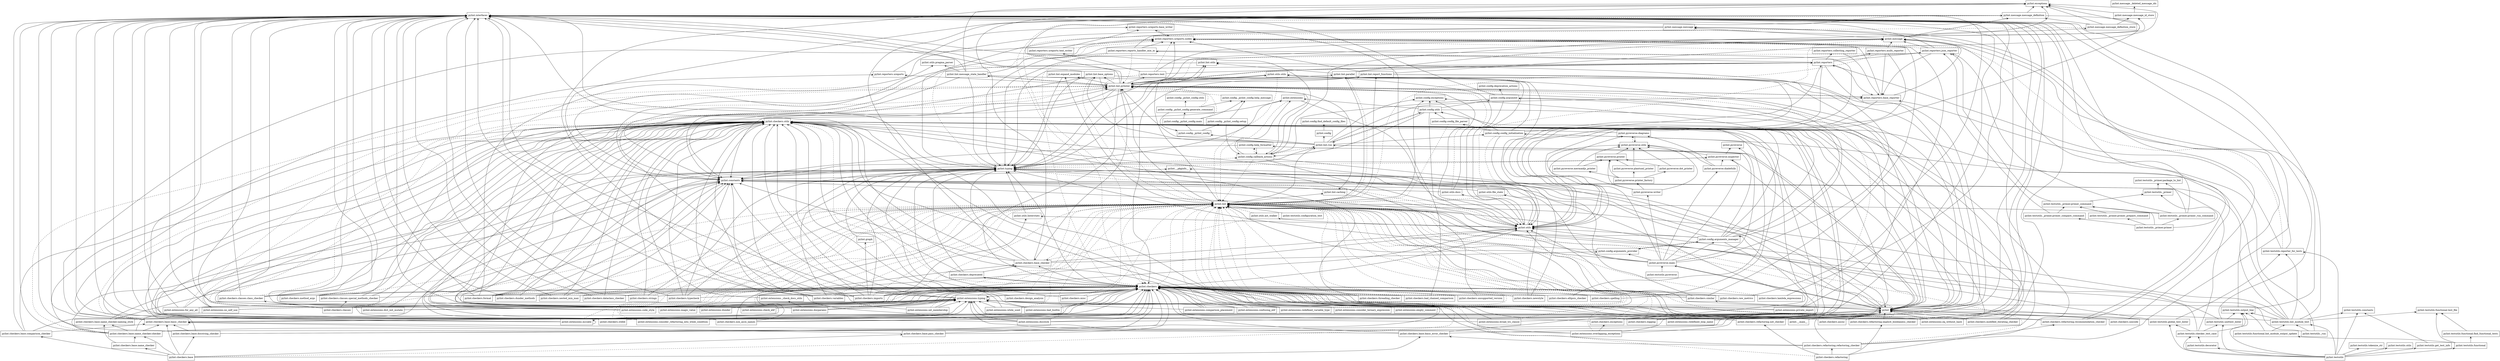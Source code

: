 digraph "packages" {
rankdir=BT
charset="utf-8"
"pylint" [color="black", label=<pylint>, shape="box", style="solid"];
"pylint.__main__" [color="black", label=<pylint.__main__>, shape="box", style="solid"];
"pylint.__pkginfo__" [color="black", label=<pylint.__pkginfo__>, shape="box", style="solid"];
"pylint.checkers" [color="black", label=<pylint.checkers>, shape="box", style="solid"];
"pylint.checkers.async" [color="black", label=<pylint.checkers.async>, shape="box", style="solid"];
"pylint.checkers.bad_chained_comparison" [color="black", label=<pylint.checkers.bad_chained_comparison>, shape="box", style="solid"];
"pylint.checkers.base" [color="black", label=<pylint.checkers.base>, shape="box", style="solid"];
"pylint.checkers.base.basic_checker" [color="black", label=<pylint.checkers.base.basic_checker>, shape="box", style="solid"];
"pylint.checkers.base.basic_error_checker" [color="black", label=<pylint.checkers.base.basic_error_checker>, shape="box", style="solid"];
"pylint.checkers.base.comparison_checker" [color="black", label=<pylint.checkers.base.comparison_checker>, shape="box", style="solid"];
"pylint.checkers.base.docstring_checker" [color="black", label=<pylint.checkers.base.docstring_checker>, shape="box", style="solid"];
"pylint.checkers.base.name_checker" [color="black", label=<pylint.checkers.base.name_checker>, shape="box", style="solid"];
"pylint.checkers.base.name_checker.checker" [color="black", label=<pylint.checkers.base.name_checker.checker>, shape="box", style="solid"];
"pylint.checkers.base.name_checker.naming_style" [color="black", label=<pylint.checkers.base.name_checker.naming_style>, shape="box", style="solid"];
"pylint.checkers.base.pass_checker" [color="black", label=<pylint.checkers.base.pass_checker>, shape="box", style="solid"];
"pylint.checkers.base_checker" [color="black", label=<pylint.checkers.base_checker>, shape="box", style="solid"];
"pylint.checkers.classes" [color="black", label=<pylint.checkers.classes>, shape="box", style="solid"];
"pylint.checkers.classes.class_checker" [color="black", label=<pylint.checkers.classes.class_checker>, shape="box", style="solid"];
"pylint.checkers.classes.special_methods_checker" [color="black", label=<pylint.checkers.classes.special_methods_checker>, shape="box", style="solid"];
"pylint.checkers.dataclass_checker" [color="black", label=<pylint.checkers.dataclass_checker>, shape="box", style="solid"];
"pylint.checkers.deprecated" [color="black", label=<pylint.checkers.deprecated>, shape="box", style="solid"];
"pylint.checkers.design_analysis" [color="black", label=<pylint.checkers.design_analysis>, shape="box", style="solid"];
"pylint.checkers.dunder_methods" [color="black", label=<pylint.checkers.dunder_methods>, shape="box", style="solid"];
"pylint.checkers.ellipsis_checker" [color="black", label=<pylint.checkers.ellipsis_checker>, shape="box", style="solid"];
"pylint.checkers.exceptions" [color="black", label=<pylint.checkers.exceptions>, shape="box", style="solid"];
"pylint.checkers.format" [color="black", label=<pylint.checkers.format>, shape="box", style="solid"];
"pylint.checkers.imports" [color="black", label=<pylint.checkers.imports>, shape="box", style="solid"];
"pylint.checkers.lambda_expressions" [color="black", label=<pylint.checkers.lambda_expressions>, shape="box", style="solid"];
"pylint.checkers.logging" [color="black", label=<pylint.checkers.logging>, shape="box", style="solid"];
"pylint.checkers.method_args" [color="black", label=<pylint.checkers.method_args>, shape="box", style="solid"];
"pylint.checkers.misc" [color="black", label=<pylint.checkers.misc>, shape="box", style="solid"];
"pylint.checkers.modified_iterating_checker" [color="black", label=<pylint.checkers.modified_iterating_checker>, shape="box", style="solid"];
"pylint.checkers.nested_min_max" [color="black", label=<pylint.checkers.nested_min_max>, shape="box", style="solid"];
"pylint.checkers.newstyle" [color="black", label=<pylint.checkers.newstyle>, shape="box", style="solid"];
"pylint.checkers.non_ascii_names" [color="black", label=<pylint.checkers.non_ascii_names>, shape="box", style="solid"];
"pylint.checkers.raw_metrics" [color="black", label=<pylint.checkers.raw_metrics>, shape="box", style="solid"];
"pylint.checkers.refactoring" [color="black", label=<pylint.checkers.refactoring>, shape="box", style="solid"];
"pylint.checkers.refactoring.implicit_booleaness_checker" [color="black", label=<pylint.checkers.refactoring.implicit_booleaness_checker>, shape="box", style="solid"];
"pylint.checkers.refactoring.not_checker" [color="black", label=<pylint.checkers.refactoring.not_checker>, shape="box", style="solid"];
"pylint.checkers.refactoring.recommendation_checker" [color="black", label=<pylint.checkers.refactoring.recommendation_checker>, shape="box", style="solid"];
"pylint.checkers.refactoring.refactoring_checker" [color="black", label=<pylint.checkers.refactoring.refactoring_checker>, shape="box", style="solid"];
"pylint.checkers.similar" [color="black", label=<pylint.checkers.similar>, shape="box", style="solid"];
"pylint.checkers.spelling" [color="black", label=<pylint.checkers.spelling>, shape="box", style="solid"];
"pylint.checkers.stdlib" [color="black", label=<pylint.checkers.stdlib>, shape="box", style="solid"];
"pylint.checkers.strings" [color="black", label=<pylint.checkers.strings>, shape="box", style="solid"];
"pylint.checkers.threading_checker" [color="black", label=<pylint.checkers.threading_checker>, shape="box", style="solid"];
"pylint.checkers.typecheck" [color="black", label=<pylint.checkers.typecheck>, shape="box", style="solid"];
"pylint.checkers.unicode" [color="black", label=<pylint.checkers.unicode>, shape="box", style="solid"];
"pylint.checkers.unsupported_version" [color="black", label=<pylint.checkers.unsupported_version>, shape="box", style="solid"];
"pylint.checkers.utils" [color="black", label=<pylint.checkers.utils>, shape="box", style="solid"];
"pylint.checkers.variables" [color="black", label=<pylint.checkers.variables>, shape="box", style="solid"];
"pylint.config" [color="black", label=<pylint.config>, shape="box", style="solid"];
"pylint.config._pylint_config" [color="black", label=<pylint.config._pylint_config>, shape="box", style="solid"];
"pylint.config._pylint_config.generate_command" [color="black", label=<pylint.config._pylint_config.generate_command>, shape="box", style="solid"];
"pylint.config._pylint_config.help_message" [color="black", label=<pylint.config._pylint_config.help_message>, shape="box", style="solid"];
"pylint.config._pylint_config.main" [color="black", label=<pylint.config._pylint_config.main>, shape="box", style="solid"];
"pylint.config._pylint_config.setup" [color="black", label=<pylint.config._pylint_config.setup>, shape="box", style="solid"];
"pylint.config._pylint_config.utils" [color="black", label=<pylint.config._pylint_config.utils>, shape="box", style="solid"];
"pylint.config.argument" [color="black", label=<pylint.config.argument>, shape="box", style="solid"];
"pylint.config.arguments_manager" [color="black", label=<pylint.config.arguments_manager>, shape="box", style="solid"];
"pylint.config.arguments_provider" [color="black", label=<pylint.config.arguments_provider>, shape="box", style="solid"];
"pylint.config.callback_actions" [color="black", label=<pylint.config.callback_actions>, shape="box", style="solid"];
"pylint.config.config_file_parser" [color="black", label=<pylint.config.config_file_parser>, shape="box", style="solid"];
"pylint.config.config_initialization" [color="black", label=<pylint.config.config_initialization>, shape="box", style="solid"];
"pylint.config.deprecation_actions" [color="black", label=<pylint.config.deprecation_actions>, shape="box", style="solid"];
"pylint.config.exceptions" [color="black", label=<pylint.config.exceptions>, shape="box", style="solid"];
"pylint.config.find_default_config_files" [color="black", label=<pylint.config.find_default_config_files>, shape="box", style="solid"];
"pylint.config.help_formatter" [color="black", label=<pylint.config.help_formatter>, shape="box", style="solid"];
"pylint.config.utils" [color="black", label=<pylint.config.utils>, shape="box", style="solid"];
"pylint.constants" [color="black", label=<pylint.constants>, shape="box", style="solid"];
"pylint.exceptions" [color="black", label=<pylint.exceptions>, shape="box", style="solid"];
"pylint.extensions" [color="black", label=<pylint.extensions>, shape="box", style="solid"];
"pylint.extensions._check_docs_utils" [color="black", label=<pylint.extensions._check_docs_utils>, shape="box", style="solid"];
"pylint.extensions.bad_builtin" [color="black", label=<pylint.extensions.bad_builtin>, shape="box", style="solid"];
"pylint.extensions.broad_try_clause" [color="black", label=<pylint.extensions.broad_try_clause>, shape="box", style="solid"];
"pylint.extensions.check_elif" [color="black", label=<pylint.extensions.check_elif>, shape="box", style="solid"];
"pylint.extensions.code_style" [color="black", label=<pylint.extensions.code_style>, shape="box", style="solid"];
"pylint.extensions.comparison_placement" [color="black", label=<pylint.extensions.comparison_placement>, shape="box", style="solid"];
"pylint.extensions.confusing_elif" [color="black", label=<pylint.extensions.confusing_elif>, shape="box", style="solid"];
"pylint.extensions.consider_refactoring_into_while_condition" [color="black", label=<pylint.extensions.consider_refactoring_into_while_condition>, shape="box", style="solid"];
"pylint.extensions.consider_ternary_expression" [color="black", label=<pylint.extensions.consider_ternary_expression>, shape="box", style="solid"];
"pylint.extensions.dict_init_mutate" [color="black", label=<pylint.extensions.dict_init_mutate>, shape="box", style="solid"];
"pylint.extensions.docparams" [color="black", label=<pylint.extensions.docparams>, shape="box", style="solid"];
"pylint.extensions.docstyle" [color="black", label=<pylint.extensions.docstyle>, shape="box", style="solid"];
"pylint.extensions.dunder" [color="black", label=<pylint.extensions.dunder>, shape="box", style="solid"];
"pylint.extensions.empty_comment" [color="black", label=<pylint.extensions.empty_comment>, shape="box", style="solid"];
"pylint.extensions.eq_without_hash" [color="black", label=<pylint.extensions.eq_without_hash>, shape="box", style="solid"];
"pylint.extensions.for_any_all" [color="black", label=<pylint.extensions.for_any_all>, shape="box", style="solid"];
"pylint.extensions.magic_value" [color="black", label=<pylint.extensions.magic_value>, shape="box", style="solid"];
"pylint.extensions.mccabe" [color="black", label=<pylint.extensions.mccabe>, shape="box", style="solid"];
"pylint.extensions.no_self_use" [color="black", label=<pylint.extensions.no_self_use>, shape="box", style="solid"];
"pylint.extensions.overlapping_exceptions" [color="black", label=<pylint.extensions.overlapping_exceptions>, shape="box", style="solid"];
"pylint.extensions.private_import" [color="black", label=<pylint.extensions.private_import>, shape="box", style="solid"];
"pylint.extensions.redefined_loop_name" [color="black", label=<pylint.extensions.redefined_loop_name>, shape="box", style="solid"];
"pylint.extensions.redefined_variable_type" [color="black", label=<pylint.extensions.redefined_variable_type>, shape="box", style="solid"];
"pylint.extensions.set_membership" [color="black", label=<pylint.extensions.set_membership>, shape="box", style="solid"];
"pylint.extensions.typing" [color="black", label=<pylint.extensions.typing>, shape="box", style="solid"];
"pylint.extensions.while_used" [color="black", label=<pylint.extensions.while_used>, shape="box", style="solid"];
"pylint.graph" [color="black", label=<pylint.graph>, shape="box", style="solid"];
"pylint.interfaces" [color="black", label=<pylint.interfaces>, shape="box", style="solid"];
"pylint.lint" [color="black", label=<pylint.lint>, shape="box", style="solid"];
"pylint.lint.base_options" [color="black", label=<pylint.lint.base_options>, shape="box", style="solid"];
"pylint.lint.caching" [color="black", label=<pylint.lint.caching>, shape="box", style="solid"];
"pylint.lint.expand_modules" [color="black", label=<pylint.lint.expand_modules>, shape="box", style="solid"];
"pylint.lint.message_state_handler" [color="black", label=<pylint.lint.message_state_handler>, shape="box", style="solid"];
"pylint.lint.parallel" [color="black", label=<pylint.lint.parallel>, shape="box", style="solid"];
"pylint.lint.pylinter" [color="black", label=<pylint.lint.pylinter>, shape="box", style="solid"];
"pylint.lint.report_functions" [color="black", label=<pylint.lint.report_functions>, shape="box", style="solid"];
"pylint.lint.run" [color="black", label=<pylint.lint.run>, shape="box", style="solid"];
"pylint.lint.utils" [color="black", label=<pylint.lint.utils>, shape="box", style="solid"];
"pylint.message" [color="black", label=<pylint.message>, shape="box", style="solid"];
"pylint.message._deleted_message_ids" [color="black", label=<pylint.message._deleted_message_ids>, shape="box", style="solid"];
"pylint.message.message" [color="black", label=<pylint.message.message>, shape="box", style="solid"];
"pylint.message.message_definition" [color="black", label=<pylint.message.message_definition>, shape="box", style="solid"];
"pylint.message.message_definition_store" [color="black", label=<pylint.message.message_definition_store>, shape="box", style="solid"];
"pylint.message.message_id_store" [color="black", label=<pylint.message.message_id_store>, shape="box", style="solid"];
"pylint.pyreverse" [color="black", label=<pylint.pyreverse>, shape="box", style="solid"];
"pylint.pyreverse.diadefslib" [color="black", label=<pylint.pyreverse.diadefslib>, shape="box", style="solid"];
"pylint.pyreverse.diagrams" [color="black", label=<pylint.pyreverse.diagrams>, shape="box", style="solid"];
"pylint.pyreverse.dot_printer" [color="black", label=<pylint.pyreverse.dot_printer>, shape="box", style="solid"];
"pylint.pyreverse.inspector" [color="black", label=<pylint.pyreverse.inspector>, shape="box", style="solid"];
"pylint.pyreverse.main" [color="black", label=<pylint.pyreverse.main>, shape="box", style="solid"];
"pylint.pyreverse.mermaidjs_printer" [color="black", label=<pylint.pyreverse.mermaidjs_printer>, shape="box", style="solid"];
"pylint.pyreverse.plantuml_printer" [color="black", label=<pylint.pyreverse.plantuml_printer>, shape="box", style="solid"];
"pylint.pyreverse.printer" [color="black", label=<pylint.pyreverse.printer>, shape="box", style="solid"];
"pylint.pyreverse.printer_factory" [color="black", label=<pylint.pyreverse.printer_factory>, shape="box", style="solid"];
"pylint.pyreverse.utils" [color="black", label=<pylint.pyreverse.utils>, shape="box", style="solid"];
"pylint.pyreverse.writer" [color="black", label=<pylint.pyreverse.writer>, shape="box", style="solid"];
"pylint.reporters" [color="black", label=<pylint.reporters>, shape="box", style="solid"];
"pylint.reporters.base_reporter" [color="black", label=<pylint.reporters.base_reporter>, shape="box", style="solid"];
"pylint.reporters.collecting_reporter" [color="black", label=<pylint.reporters.collecting_reporter>, shape="box", style="solid"];
"pylint.reporters.json_reporter" [color="black", label=<pylint.reporters.json_reporter>, shape="box", style="solid"];
"pylint.reporters.multi_reporter" [color="black", label=<pylint.reporters.multi_reporter>, shape="box", style="solid"];
"pylint.reporters.reports_handler_mix_in" [color="black", label=<pylint.reporters.reports_handler_mix_in>, shape="box", style="solid"];
"pylint.reporters.text" [color="black", label=<pylint.reporters.text>, shape="box", style="solid"];
"pylint.reporters.ureports" [color="black", label=<pylint.reporters.ureports>, shape="box", style="solid"];
"pylint.reporters.ureports.base_writer" [color="black", label=<pylint.reporters.ureports.base_writer>, shape="box", style="solid"];
"pylint.reporters.ureports.nodes" [color="black", label=<pylint.reporters.ureports.nodes>, shape="box", style="solid"];
"pylint.reporters.ureports.text_writer" [color="black", label=<pylint.reporters.ureports.text_writer>, shape="box", style="solid"];
"pylint.testutils" [color="black", label=<pylint.testutils>, shape="box", style="solid"];
"pylint.testutils._primer" [color="black", label=<pylint.testutils._primer>, shape="box", style="solid"];
"pylint.testutils._primer.package_to_lint" [color="black", label=<pylint.testutils._primer.package_to_lint>, shape="box", style="solid"];
"pylint.testutils._primer.primer" [color="black", label=<pylint.testutils._primer.primer>, shape="box", style="solid"];
"pylint.testutils._primer.primer_command" [color="black", label=<pylint.testutils._primer.primer_command>, shape="box", style="solid"];
"pylint.testutils._primer.primer_compare_command" [color="black", label=<pylint.testutils._primer.primer_compare_command>, shape="box", style="solid"];
"pylint.testutils._primer.primer_prepare_command" [color="black", label=<pylint.testutils._primer.primer_prepare_command>, shape="box", style="solid"];
"pylint.testutils._primer.primer_run_command" [color="black", label=<pylint.testutils._primer.primer_run_command>, shape="box", style="solid"];
"pylint.testutils._run" [color="black", label=<pylint.testutils._run>, shape="box", style="solid"];
"pylint.testutils.checker_test_case" [color="black", label=<pylint.testutils.checker_test_case>, shape="box", style="solid"];
"pylint.testutils.configuration_test" [color="black", label=<pylint.testutils.configuration_test>, shape="box", style="solid"];
"pylint.testutils.constants" [color="black", label=<pylint.testutils.constants>, shape="box", style="solid"];
"pylint.testutils.decorator" [color="black", label=<pylint.testutils.decorator>, shape="box", style="solid"];
"pylint.testutils.functional" [color="black", label=<pylint.testutils.functional>, shape="box", style="solid"];
"pylint.testutils.functional.find_functional_tests" [color="black", label=<pylint.testutils.functional.find_functional_tests>, shape="box", style="solid"];
"pylint.testutils.functional.lint_module_output_update" [color="black", label=<pylint.testutils.functional.lint_module_output_update>, shape="box", style="solid"];
"pylint.testutils.functional.test_file" [color="black", label=<pylint.testutils.functional.test_file>, shape="box", style="solid"];
"pylint.testutils.get_test_info" [color="black", label=<pylint.testutils.get_test_info>, shape="box", style="solid"];
"pylint.testutils.global_test_linter" [color="black", label=<pylint.testutils.global_test_linter>, shape="box", style="solid"];
"pylint.testutils.lint_module_test" [color="black", label=<pylint.testutils.lint_module_test>, shape="box", style="solid"];
"pylint.testutils.output_line" [color="black", label=<pylint.testutils.output_line>, shape="box", style="solid"];
"pylint.testutils.pyreverse" [color="black", label=<pylint.testutils.pyreverse>, shape="box", style="solid"];
"pylint.testutils.reporter_for_tests" [color="black", label=<pylint.testutils.reporter_for_tests>, shape="box", style="solid"];
"pylint.testutils.tokenize_str" [color="black", label=<pylint.testutils.tokenize_str>, shape="box", style="solid"];
"pylint.testutils.unittest_linter" [color="black", label=<pylint.testutils.unittest_linter>, shape="box", style="solid"];
"pylint.testutils.utils" [color="black", label=<pylint.testutils.utils>, shape="box", style="solid"];
"pylint.typing" [color="black", label=<pylint.typing>, shape="box", style="solid"];
"pylint.utils" [color="black", label=<pylint.utils>, shape="box", style="solid"];
"pylint.utils.ast_walker" [color="black", label=<pylint.utils.ast_walker>, shape="box", style="solid"];
"pylint.utils.docs" [color="black", label=<pylint.utils.docs>, shape="box", style="solid"];
"pylint.utils.file_state" [color="black", label=<pylint.utils.file_state>, shape="box", style="solid"];
"pylint.utils.linterstats" [color="black", label=<pylint.utils.linterstats>, shape="box", style="solid"];
"pylint.utils.pragma_parser" [color="black", label=<pylint.utils.pragma_parser>, shape="box", style="solid"];
"pylint.utils.utils" [color="black", label=<pylint.utils.utils>, shape="box", style="solid"];
"pylint" -> "pylint.__pkginfo__" [arrowhead="open", arrowtail="none"];
"pylint" -> "pylint.checkers.similar" [arrowhead="open", arrowtail="none"];
"pylint" -> "pylint.lint" [arrowhead="open", arrowtail="none"];
"pylint" -> "pylint.lint.run" [arrowhead="open", arrowtail="none"];
"pylint" -> "pylint.pyreverse.main" [arrowhead="open", arrowtail="none"];
"pylint" -> "pylint.typing" [arrowhead="open", arrowtail="none"];
"pylint.__main__" -> "pylint" [arrowhead="open", arrowtail="none"];
"pylint.checkers" -> "pylint.checkers.base_checker" [arrowhead="open", arrowtail="none"];
"pylint.checkers" -> "pylint.checkers.deprecated" [arrowhead="open", arrowtail="none"];
"pylint.checkers" -> "pylint.typing" [arrowhead="open", arrowtail="none"];
"pylint.checkers" -> "pylint.utils" [arrowhead="open", arrowtail="none"];
"pylint.checkers.async" -> "pylint" [arrowhead="open", arrowtail="none"];
"pylint.checkers.async" -> "pylint.checkers" [arrowhead="open", arrowtail="none"];
"pylint.checkers.async" -> "pylint.checkers.utils" [arrowhead="open", arrowtail="none"];
"pylint.checkers.bad_chained_comparison" -> "pylint.checkers" [arrowhead="open", arrowtail="none"];
"pylint.checkers.bad_chained_comparison" -> "pylint.interfaces" [arrowhead="open", arrowtail="none"];
"pylint.checkers.base" -> "pylint.checkers.base.basic_checker" [arrowhead="open", arrowtail="none"];
"pylint.checkers.base" -> "pylint.checkers.base.basic_error_checker" [arrowhead="open", arrowtail="none"];
"pylint.checkers.base" -> "pylint.checkers.base.comparison_checker" [arrowhead="open", arrowtail="none"];
"pylint.checkers.base" -> "pylint.checkers.base.docstring_checker" [arrowhead="open", arrowtail="none"];
"pylint.checkers.base" -> "pylint.checkers.base.name_checker" [arrowhead="open", arrowtail="none"];
"pylint.checkers.base" -> "pylint.checkers.base.name_checker.checker" [arrowhead="open", arrowtail="none"];
"pylint.checkers.base" -> "pylint.checkers.base.pass_checker" [arrowhead="open", arrowtail="none"];
"pylint.checkers.base.basic_checker" -> "pylint" [arrowhead="open", arrowtail="none"];
"pylint.checkers.base.basic_checker" -> "pylint.checkers" [arrowhead="open", arrowtail="none"];
"pylint.checkers.base.basic_checker" -> "pylint.checkers.utils" [arrowhead="open", arrowtail="none"];
"pylint.checkers.base.basic_checker" -> "pylint.interfaces" [arrowhead="open", arrowtail="none"];
"pylint.checkers.base.basic_checker" -> "pylint.reporters.ureports" [arrowhead="open", arrowtail="none"];
"pylint.checkers.base.basic_checker" -> "pylint.reporters.ureports.nodes" [arrowhead="open", arrowtail="none"];
"pylint.checkers.base.basic_checker" -> "pylint.utils" [arrowhead="open", arrowtail="none"];
"pylint.checkers.base.basic_error_checker" -> "pylint.checkers" [arrowhead="open", arrowtail="none"];
"pylint.checkers.base.basic_error_checker" -> "pylint.checkers.base.basic_checker" [arrowhead="open", arrowtail="none"];
"pylint.checkers.base.basic_error_checker" -> "pylint.checkers.utils" [arrowhead="open", arrowtail="none"];
"pylint.checkers.base.basic_error_checker" -> "pylint.interfaces" [arrowhead="open", arrowtail="none"];
"pylint.checkers.base.comparison_checker" -> "pylint.checkers" [arrowhead="open", arrowtail="none"];
"pylint.checkers.base.comparison_checker" -> "pylint.checkers.base.basic_checker" [arrowhead="open", arrowtail="none"];
"pylint.checkers.base.comparison_checker" -> "pylint.checkers.utils" [arrowhead="open", arrowtail="none"];
"pylint.checkers.base.comparison_checker" -> "pylint.interfaces" [arrowhead="open", arrowtail="none"];
"pylint.checkers.base.docstring_checker" -> "pylint" [arrowhead="open", arrowtail="none"];
"pylint.checkers.base.docstring_checker" -> "pylint.checkers" [arrowhead="open", arrowtail="none"];
"pylint.checkers.base.docstring_checker" -> "pylint.checkers.base.basic_checker" [arrowhead="open", arrowtail="none"];
"pylint.checkers.base.docstring_checker" -> "pylint.checkers.utils" [arrowhead="open", arrowtail="none"];
"pylint.checkers.base.docstring_checker" -> "pylint.interfaces" [arrowhead="open", arrowtail="none"];
"pylint.checkers.base.name_checker" -> "pylint.checkers.base.name_checker.checker" [arrowhead="open", arrowtail="none"];
"pylint.checkers.base.name_checker" -> "pylint.checkers.base.name_checker.naming_style" [arrowhead="open", arrowtail="none"];
"pylint.checkers.base.name_checker.checker" -> "pylint" [arrowhead="open", arrowtail="none"];
"pylint.checkers.base.name_checker.checker" -> "pylint.checkers" [arrowhead="open", arrowtail="none"];
"pylint.checkers.base.name_checker.checker" -> "pylint.checkers.base.basic_checker" [arrowhead="open", arrowtail="none"];
"pylint.checkers.base.name_checker.checker" -> "pylint.checkers.base.name_checker.naming_style" [arrowhead="open", arrowtail="none"];
"pylint.checkers.base.name_checker.checker" -> "pylint.checkers.utils" [arrowhead="open", arrowtail="none"];
"pylint.checkers.base.name_checker.checker" -> "pylint.constants" [arrowhead="open", arrowtail="none"];
"pylint.checkers.base.name_checker.checker" -> "pylint.interfaces" [arrowhead="open", arrowtail="none"];
"pylint.checkers.base.name_checker.checker" -> "pylint.typing" [arrowhead="open", arrowtail="none"];
"pylint.checkers.base.name_checker.naming_style" -> "pylint" [arrowhead="open", arrowtail="none"];
"pylint.checkers.base.name_checker.naming_style" -> "pylint.constants" [arrowhead="open", arrowtail="none"];
"pylint.checkers.base.name_checker.naming_style" -> "pylint.typing" [arrowhead="open", arrowtail="none"];
"pylint.checkers.base.pass_checker" -> "pylint.checkers" [arrowhead="open", arrowtail="none"];
"pylint.checkers.base.pass_checker" -> "pylint.checkers.base.basic_checker" [arrowhead="open", arrowtail="none"];
"pylint.checkers.base.pass_checker" -> "pylint.checkers.utils" [arrowhead="open", arrowtail="none"];
"pylint.checkers.base_checker" -> "pylint.config.arguments_provider" [arrowhead="open", arrowtail="none"];
"pylint.checkers.base_checker" -> "pylint.constants" [arrowhead="open", arrowtail="none"];
"pylint.checkers.base_checker" -> "pylint.exceptions" [arrowhead="open", arrowtail="none"];
"pylint.checkers.base_checker" -> "pylint.interfaces" [arrowhead="open", arrowtail="none"];
"pylint.checkers.base_checker" -> "pylint.message.message_definition" [arrowhead="open", arrowtail="none"];
"pylint.checkers.base_checker" -> "pylint.typing" [arrowhead="open", arrowtail="none"];
"pylint.checkers.base_checker" -> "pylint.utils" [arrowhead="open", arrowtail="none"];
"pylint.checkers.classes" -> "pylint.checkers.classes.class_checker" [arrowhead="open", arrowtail="none"];
"pylint.checkers.classes" -> "pylint.checkers.classes.special_methods_checker" [arrowhead="open", arrowtail="none"];
"pylint.checkers.classes.class_checker" -> "pylint.checkers" [arrowhead="open", arrowtail="none"];
"pylint.checkers.classes.class_checker" -> "pylint.checkers.utils" [arrowhead="open", arrowtail="none"];
"pylint.checkers.classes.class_checker" -> "pylint.interfaces" [arrowhead="open", arrowtail="none"];
"pylint.checkers.classes.class_checker" -> "pylint.typing" [arrowhead="open", arrowtail="none"];
"pylint.checkers.classes.special_methods_checker" -> "pylint.checkers" [arrowhead="open", arrowtail="none"];
"pylint.checkers.classes.special_methods_checker" -> "pylint.checkers.utils" [arrowhead="open", arrowtail="none"];
"pylint.checkers.classes.special_methods_checker" -> "pylint.lint.pylinter" [arrowhead="open", arrowtail="none"];
"pylint.checkers.dataclass_checker" -> "pylint.checkers" [arrowhead="open", arrowtail="none"];
"pylint.checkers.dataclass_checker" -> "pylint.checkers.utils" [arrowhead="open", arrowtail="none"];
"pylint.checkers.dataclass_checker" -> "pylint.interfaces" [arrowhead="open", arrowtail="none"];
"pylint.checkers.deprecated" -> "pylint.checkers" [arrowhead="open", arrowtail="none"];
"pylint.checkers.deprecated" -> "pylint.checkers.base_checker" [arrowhead="open", arrowtail="none"];
"pylint.checkers.deprecated" -> "pylint.checkers.utils" [arrowhead="open", arrowtail="none"];
"pylint.checkers.deprecated" -> "pylint.typing" [arrowhead="open", arrowtail="none"];
"pylint.checkers.design_analysis" -> "pylint.checkers" [arrowhead="open", arrowtail="none"];
"pylint.checkers.design_analysis" -> "pylint.checkers.utils" [arrowhead="open", arrowtail="none"];
"pylint.checkers.design_analysis" -> "pylint.typing" [arrowhead="open", arrowtail="none"];
"pylint.checkers.dunder_methods" -> "pylint.checkers" [arrowhead="open", arrowtail="none"];
"pylint.checkers.dunder_methods" -> "pylint.checkers.utils" [arrowhead="open", arrowtail="none"];
"pylint.checkers.dunder_methods" -> "pylint.constants" [arrowhead="open", arrowtail="none"];
"pylint.checkers.dunder_methods" -> "pylint.interfaces" [arrowhead="open", arrowtail="none"];
"pylint.checkers.ellipsis_checker" -> "pylint.checkers" [arrowhead="open", arrowtail="none"];
"pylint.checkers.ellipsis_checker" -> "pylint.checkers.utils" [arrowhead="open", arrowtail="none"];
"pylint.checkers.exceptions" -> "pylint" [arrowhead="open", arrowtail="none"];
"pylint.checkers.exceptions" -> "pylint.checkers" [arrowhead="open", arrowtail="none"];
"pylint.checkers.exceptions" -> "pylint.checkers.utils" [arrowhead="open", arrowtail="none"];
"pylint.checkers.exceptions" -> "pylint.interfaces" [arrowhead="open", arrowtail="none"];
"pylint.checkers.exceptions" -> "pylint.typing" [arrowhead="open", arrowtail="none"];
"pylint.checkers.format" -> "pylint.checkers" [arrowhead="open", arrowtail="none"];
"pylint.checkers.format" -> "pylint.checkers.utils" [arrowhead="open", arrowtail="none"];
"pylint.checkers.format" -> "pylint.constants" [arrowhead="open", arrowtail="none"];
"pylint.checkers.format" -> "pylint.interfaces" [arrowhead="open", arrowtail="none"];
"pylint.checkers.format" -> "pylint.typing" [arrowhead="open", arrowtail="none"];
"pylint.checkers.format" -> "pylint.utils.pragma_parser" [arrowhead="open", arrowtail="none"];
"pylint.checkers.imports" -> "pylint.checkers" [arrowhead="open", arrowtail="none"];
"pylint.checkers.imports" -> "pylint.checkers.utils" [arrowhead="open", arrowtail="none"];
"pylint.checkers.imports" -> "pylint.exceptions" [arrowhead="open", arrowtail="none"];
"pylint.checkers.imports" -> "pylint.graph" [arrowhead="open", arrowtail="none"];
"pylint.checkers.imports" -> "pylint.interfaces" [arrowhead="open", arrowtail="none"];
"pylint.checkers.imports" -> "pylint.reporters.ureports.nodes" [arrowhead="open", arrowtail="none"];
"pylint.checkers.imports" -> "pylint.typing" [arrowhead="open", arrowtail="none"];
"pylint.checkers.imports" -> "pylint.utils" [arrowhead="open", arrowtail="none"];
"pylint.checkers.imports" -> "pylint.utils.linterstats" [arrowhead="open", arrowtail="none"];
"pylint.checkers.lambda_expressions" -> "pylint.checkers" [arrowhead="open", arrowtail="none"];
"pylint.checkers.lambda_expressions" -> "pylint.interfaces" [arrowhead="open", arrowtail="none"];
"pylint.checkers.logging" -> "pylint" [arrowhead="open", arrowtail="none"];
"pylint.checkers.logging" -> "pylint.checkers" [arrowhead="open", arrowtail="none"];
"pylint.checkers.logging" -> "pylint.checkers.utils" [arrowhead="open", arrowtail="none"];
"pylint.checkers.logging" -> "pylint.typing" [arrowhead="open", arrowtail="none"];
"pylint.checkers.method_args" -> "pylint.checkers" [arrowhead="open", arrowtail="none"];
"pylint.checkers.method_args" -> "pylint.checkers.utils" [arrowhead="open", arrowtail="none"];
"pylint.checkers.method_args" -> "pylint.interfaces" [arrowhead="open", arrowtail="none"];
"pylint.checkers.misc" -> "pylint.checkers" [arrowhead="open", arrowtail="none"];
"pylint.checkers.misc" -> "pylint.typing" [arrowhead="open", arrowtail="none"];
"pylint.checkers.modified_iterating_checker" -> "pylint" [arrowhead="open", arrowtail="none"];
"pylint.checkers.modified_iterating_checker" -> "pylint.checkers" [arrowhead="open", arrowtail="none"];
"pylint.checkers.modified_iterating_checker" -> "pylint.checkers.utils" [arrowhead="open", arrowtail="none"];
"pylint.checkers.modified_iterating_checker" -> "pylint.interfaces" [arrowhead="open", arrowtail="none"];
"pylint.checkers.nested_min_max" -> "pylint.checkers" [arrowhead="open", arrowtail="none"];
"pylint.checkers.nested_min_max" -> "pylint.checkers.utils" [arrowhead="open", arrowtail="none"];
"pylint.checkers.nested_min_max" -> "pylint.constants" [arrowhead="open", arrowtail="none"];
"pylint.checkers.nested_min_max" -> "pylint.interfaces" [arrowhead="open", arrowtail="none"];
"pylint.checkers.newstyle" -> "pylint.checkers" [arrowhead="open", arrowtail="none"];
"pylint.checkers.newstyle" -> "pylint.checkers.utils" [arrowhead="open", arrowtail="none"];
"pylint.checkers.newstyle" -> "pylint.typing" [arrowhead="open", arrowtail="none"];
"pylint.checkers.non_ascii_names" -> "pylint" [arrowhead="open", arrowtail="none"];
"pylint.checkers.non_ascii_names" -> "pylint.checkers" [arrowhead="open", arrowtail="none"];
"pylint.checkers.non_ascii_names" -> "pylint.checkers.base_checker" [arrowhead="open", arrowtail="none"];
"pylint.checkers.non_ascii_names" -> "pylint.checkers.utils" [arrowhead="open", arrowtail="none"];
"pylint.checkers.non_ascii_names" -> "pylint.constants" [arrowhead="open", arrowtail="none"];
"pylint.checkers.non_ascii_names" -> "pylint.interfaces" [arrowhead="open", arrowtail="none"];
"pylint.checkers.non_ascii_names" -> "pylint.lint" [arrowhead="open", arrowtail="none"];
"pylint.checkers.raw_metrics" -> "pylint.checkers" [arrowhead="open", arrowtail="none"];
"pylint.checkers.raw_metrics" -> "pylint.reporters.ureports.nodes" [arrowhead="open", arrowtail="none"];
"pylint.checkers.raw_metrics" -> "pylint.utils" [arrowhead="open", arrowtail="none"];
"pylint.checkers.refactoring" -> "pylint.checkers.refactoring.implicit_booleaness_checker" [arrowhead="open", arrowtail="none"];
"pylint.checkers.refactoring" -> "pylint.checkers.refactoring.not_checker" [arrowhead="open", arrowtail="none"];
"pylint.checkers.refactoring" -> "pylint.checkers.refactoring.recommendation_checker" [arrowhead="open", arrowtail="none"];
"pylint.checkers.refactoring" -> "pylint.checkers.refactoring.refactoring_checker" [arrowhead="open", arrowtail="none"];
"pylint.checkers.refactoring.implicit_booleaness_checker" -> "pylint" [arrowhead="open", arrowtail="none"];
"pylint.checkers.refactoring.implicit_booleaness_checker" -> "pylint.checkers" [arrowhead="open", arrowtail="none"];
"pylint.checkers.refactoring.implicit_booleaness_checker" -> "pylint.checkers.utils" [arrowhead="open", arrowtail="none"];
"pylint.checkers.refactoring.implicit_booleaness_checker" -> "pylint.interfaces" [arrowhead="open", arrowtail="none"];
"pylint.checkers.refactoring.not_checker" -> "pylint" [arrowhead="open", arrowtail="none"];
"pylint.checkers.refactoring.not_checker" -> "pylint.checkers" [arrowhead="open", arrowtail="none"];
"pylint.checkers.refactoring.not_checker" -> "pylint.checkers.utils" [arrowhead="open", arrowtail="none"];
"pylint.checkers.refactoring.recommendation_checker" -> "pylint" [arrowhead="open", arrowtail="none"];
"pylint.checkers.refactoring.recommendation_checker" -> "pylint.checkers" [arrowhead="open", arrowtail="none"];
"pylint.checkers.refactoring.recommendation_checker" -> "pylint.checkers.utils" [arrowhead="open", arrowtail="none"];
"pylint.checkers.refactoring.recommendation_checker" -> "pylint.interfaces" [arrowhead="open", arrowtail="none"];
"pylint.checkers.refactoring.refactoring_checker" -> "pylint" [arrowhead="open", arrowtail="none"];
"pylint.checkers.refactoring.refactoring_checker" -> "pylint.checkers" [arrowhead="open", arrowtail="none"];
"pylint.checkers.refactoring.refactoring_checker" -> "pylint.checkers.base.basic_error_checker" [arrowhead="open", arrowtail="none"];
"pylint.checkers.refactoring.refactoring_checker" -> "pylint.checkers.utils" [arrowhead="open", arrowtail="none"];
"pylint.checkers.refactoring.refactoring_checker" -> "pylint.interfaces" [arrowhead="open", arrowtail="none"];
"pylint.checkers.similar" -> "pylint.checkers" [arrowhead="open", arrowtail="none"];
"pylint.checkers.similar" -> "pylint.reporters.ureports.nodes" [arrowhead="open", arrowtail="none"];
"pylint.checkers.similar" -> "pylint.typing" [arrowhead="open", arrowtail="none"];
"pylint.checkers.similar" -> "pylint.utils" [arrowhead="open", arrowtail="none"];
"pylint.checkers.spelling" -> "pylint.checkers" [arrowhead="open", arrowtail="none"];
"pylint.checkers.spelling" -> "pylint.checkers.utils" [arrowhead="open", arrowtail="none"];
"pylint.checkers.stdlib" -> "pylint" [arrowhead="open", arrowtail="none"];
"pylint.checkers.stdlib" -> "pylint.checkers" [arrowhead="open", arrowtail="none"];
"pylint.checkers.stdlib" -> "pylint.checkers.utils" [arrowhead="open", arrowtail="none"];
"pylint.checkers.stdlib" -> "pylint.interfaces" [arrowhead="open", arrowtail="none"];
"pylint.checkers.stdlib" -> "pylint.typing" [arrowhead="open", arrowtail="none"];
"pylint.checkers.strings" -> "pylint.checkers" [arrowhead="open", arrowtail="none"];
"pylint.checkers.strings" -> "pylint.checkers.utils" [arrowhead="open", arrowtail="none"];
"pylint.checkers.strings" -> "pylint.interfaces" [arrowhead="open", arrowtail="none"];
"pylint.checkers.strings" -> "pylint.typing" [arrowhead="open", arrowtail="none"];
"pylint.checkers.threading_checker" -> "pylint.checkers" [arrowhead="open", arrowtail="none"];
"pylint.checkers.threading_checker" -> "pylint.checkers.utils" [arrowhead="open", arrowtail="none"];
"pylint.checkers.typecheck" -> "pylint.checkers" [arrowhead="open", arrowtail="none"];
"pylint.checkers.typecheck" -> "pylint.checkers.utils" [arrowhead="open", arrowtail="none"];
"pylint.checkers.typecheck" -> "pylint.constants" [arrowhead="open", arrowtail="none"];
"pylint.checkers.typecheck" -> "pylint.interfaces" [arrowhead="open", arrowtail="none"];
"pylint.checkers.typecheck" -> "pylint.typing" [arrowhead="open", arrowtail="none"];
"pylint.checkers.unicode" -> "pylint" [arrowhead="open", arrowtail="none"];
"pylint.checkers.unicode" -> "pylint.checkers" [arrowhead="open", arrowtail="none"];
"pylint.checkers.unicode" -> "pylint.interfaces" [arrowhead="open", arrowtail="none"];
"pylint.checkers.unsupported_version" -> "pylint.checkers" [arrowhead="open", arrowtail="none"];
"pylint.checkers.unsupported_version" -> "pylint.checkers.utils" [arrowhead="open", arrowtail="none"];
"pylint.checkers.variables" -> "pylint.checkers" [arrowhead="open", arrowtail="none"];
"pylint.checkers.variables" -> "pylint.checkers.utils" [arrowhead="open", arrowtail="none"];
"pylint.checkers.variables" -> "pylint.constants" [arrowhead="open", arrowtail="none"];
"pylint.checkers.variables" -> "pylint.interfaces" [arrowhead="open", arrowtail="none"];
"pylint.checkers.variables" -> "pylint.typing" [arrowhead="open", arrowtail="none"];
"pylint.config" -> "pylint.config.find_default_config_files" [arrowhead="open", arrowtail="none"];
"pylint.config._pylint_config" -> "pylint.config._pylint_config.main" [arrowhead="open", arrowtail="none"];
"pylint.config._pylint_config" -> "pylint.config._pylint_config.setup" [arrowhead="open", arrowtail="none"];
"pylint.config._pylint_config.generate_command" -> "pylint.config._pylint_config" [arrowhead="open", arrowtail="none"];
"pylint.config._pylint_config.generate_command" -> "pylint.config._pylint_config.help_message" [arrowhead="open", arrowtail="none"];
"pylint.config._pylint_config.generate_command" -> "pylint.config._pylint_config.utils" [arrowhead="open", arrowtail="none"];
"pylint.config._pylint_config.main" -> "pylint.config._pylint_config.generate_command" [arrowhead="open", arrowtail="none"];
"pylint.config._pylint_config.main" -> "pylint.config._pylint_config.help_message" [arrowhead="open", arrowtail="none"];
"pylint.config._pylint_config.setup" -> "pylint.config._pylint_config.help_message" [arrowhead="open", arrowtail="none"];
"pylint.config._pylint_config.setup" -> "pylint.config.callback_actions" [arrowhead="open", arrowtail="none"];
"pylint.config.argument" -> "pylint" [arrowhead="open", arrowtail="none"];
"pylint.config.argument" -> "pylint.config.callback_actions" [arrowhead="open", arrowtail="none"];
"pylint.config.argument" -> "pylint.config.deprecation_actions" [arrowhead="open", arrowtail="none"];
"pylint.config.argument" -> "pylint.interfaces" [arrowhead="open", arrowtail="none"];
"pylint.config.argument" -> "pylint.utils" [arrowhead="open", arrowtail="none"];
"pylint.config.arguments_manager" -> "pylint" [arrowhead="open", arrowtail="none"];
"pylint.config.arguments_manager" -> "pylint.config.argument" [arrowhead="open", arrowtail="none"];
"pylint.config.arguments_manager" -> "pylint.config.exceptions" [arrowhead="open", arrowtail="none"];
"pylint.config.arguments_manager" -> "pylint.config.help_formatter" [arrowhead="open", arrowtail="none"];
"pylint.config.arguments_manager" -> "pylint.config.utils" [arrowhead="open", arrowtail="none"];
"pylint.config.arguments_manager" -> "pylint.constants" [arrowhead="open", arrowtail="none"];
"pylint.config.arguments_manager" -> "pylint.typing" [arrowhead="open", arrowtail="none"];
"pylint.config.arguments_manager" -> "pylint.utils" [arrowhead="open", arrowtail="none"];
"pylint.config.arguments_provider" -> "pylint.config.arguments_manager" [arrowhead="open", arrowtail="none"];
"pylint.config.arguments_provider" -> "pylint.typing" [arrowhead="open", arrowtail="none"];
"pylint.config.callback_actions" -> "pylint" [arrowhead="open", arrowtail="none"];
"pylint.config.callback_actions" -> "pylint.exceptions" [arrowhead="open", arrowtail="none"];
"pylint.config.callback_actions" -> "pylint.extensions" [arrowhead="open", arrowtail="none"];
"pylint.config.callback_actions" -> "pylint.interfaces" [arrowhead="open", arrowtail="none"];
"pylint.config.callback_actions" -> "pylint.utils" [arrowhead="open", arrowtail="none"];
"pylint.config.config_file_parser" -> "pylint.config.utils" [arrowhead="open", arrowtail="none"];
"pylint.config.config_initialization" -> "pylint" [arrowhead="open", arrowtail="none"];
"pylint.config.config_initialization" -> "pylint.config.config_file_parser" [arrowhead="open", arrowtail="none"];
"pylint.config.config_initialization" -> "pylint.config.exceptions" [arrowhead="open", arrowtail="none"];
"pylint.config.config_initialization" -> "pylint.reporters" [arrowhead="open", arrowtail="none"];
"pylint.config.config_initialization" -> "pylint.utils" [arrowhead="open", arrowtail="none"];
"pylint.config.config_initialization" -> "pylint.utils.utils" [arrowhead="open", arrowtail="none"];
"pylint.config.help_formatter" -> "pylint.config.callback_actions" [arrowhead="open", arrowtail="none"];
"pylint.config.help_formatter" -> "pylint.constants" [arrowhead="open", arrowtail="none"];
"pylint.config.utils" -> "pylint" [arrowhead="open", arrowtail="none"];
"pylint.config.utils" -> "pylint.config.argument" [arrowhead="open", arrowtail="none"];
"pylint.config.utils" -> "pylint.config.callback_actions" [arrowhead="open", arrowtail="none"];
"pylint.config.utils" -> "pylint.config.exceptions" [arrowhead="open", arrowtail="none"];
"pylint.config.utils" -> "pylint.extensions" [arrowhead="open", arrowtail="none"];
"pylint.config.utils" -> "pylint.utils" [arrowhead="open", arrowtail="none"];
"pylint.constants" -> "pylint.__pkginfo__" [arrowhead="open", arrowtail="none"];
"pylint.constants" -> "pylint.typing" [arrowhead="open", arrowtail="none"];
"pylint.extensions" -> "pylint.typing" [arrowhead="open", arrowtail="none"];
"pylint.extensions" -> "pylint.utils" [arrowhead="open", arrowtail="none"];
"pylint.extensions._check_docs_utils" -> "pylint.checkers" [arrowhead="open", arrowtail="none"];
"pylint.extensions._check_docs_utils" -> "pylint.checkers.utils" [arrowhead="open", arrowtail="none"];
"pylint.extensions.bad_builtin" -> "pylint.checkers" [arrowhead="open", arrowtail="none"];
"pylint.extensions.bad_builtin" -> "pylint.checkers.utils" [arrowhead="open", arrowtail="none"];
"pylint.extensions.bad_builtin" -> "pylint.extensions.typing" [arrowhead="open", arrowtail="none"];
"pylint.extensions.broad_try_clause" -> "pylint" [arrowhead="open", arrowtail="none"];
"pylint.extensions.broad_try_clause" -> "pylint.checkers" [arrowhead="open", arrowtail="none"];
"pylint.extensions.broad_try_clause" -> "pylint.extensions.typing" [arrowhead="open", arrowtail="none"];
"pylint.extensions.check_elif" -> "pylint.checkers" [arrowhead="open", arrowtail="none"];
"pylint.extensions.check_elif" -> "pylint.checkers.utils" [arrowhead="open", arrowtail="none"];
"pylint.extensions.check_elif" -> "pylint.extensions.typing" [arrowhead="open", arrowtail="none"];
"pylint.extensions.check_elif" -> "pylint.interfaces" [arrowhead="open", arrowtail="none"];
"pylint.extensions.code_style" -> "pylint.checkers" [arrowhead="open", arrowtail="none"];
"pylint.extensions.code_style" -> "pylint.checkers.utils" [arrowhead="open", arrowtail="none"];
"pylint.extensions.code_style" -> "pylint.extensions.typing" [arrowhead="open", arrowtail="none"];
"pylint.extensions.code_style" -> "pylint.interfaces" [arrowhead="open", arrowtail="none"];
"pylint.extensions.comparison_placement" -> "pylint.checkers" [arrowhead="open", arrowtail="none"];
"pylint.extensions.comparison_placement" -> "pylint.checkers.utils" [arrowhead="open", arrowtail="none"];
"pylint.extensions.comparison_placement" -> "pylint.extensions.typing" [arrowhead="open", arrowtail="none"];
"pylint.extensions.confusing_elif" -> "pylint.checkers" [arrowhead="open", arrowtail="none"];
"pylint.extensions.confusing_elif" -> "pylint.checkers.utils" [arrowhead="open", arrowtail="none"];
"pylint.extensions.confusing_elif" -> "pylint.extensions.typing" [arrowhead="open", arrowtail="none"];
"pylint.extensions.consider_refactoring_into_while_condition" -> "pylint" [arrowhead="open", arrowtail="none"];
"pylint.extensions.consider_refactoring_into_while_condition" -> "pylint.checkers" [arrowhead="open", arrowtail="none"];
"pylint.extensions.consider_refactoring_into_while_condition" -> "pylint.checkers.utils" [arrowhead="open", arrowtail="none"];
"pylint.extensions.consider_refactoring_into_while_condition" -> "pylint.extensions.typing" [arrowhead="open", arrowtail="none"];
"pylint.extensions.consider_refactoring_into_while_condition" -> "pylint.interfaces" [arrowhead="open", arrowtail="none"];
"pylint.extensions.consider_ternary_expression" -> "pylint.checkers" [arrowhead="open", arrowtail="none"];
"pylint.extensions.consider_ternary_expression" -> "pylint.extensions.typing" [arrowhead="open", arrowtail="none"];
"pylint.extensions.dict_init_mutate" -> "pylint.checkers" [arrowhead="open", arrowtail="none"];
"pylint.extensions.dict_init_mutate" -> "pylint.checkers.utils" [arrowhead="open", arrowtail="none"];
"pylint.extensions.dict_init_mutate" -> "pylint.extensions.typing" [arrowhead="open", arrowtail="none"];
"pylint.extensions.dict_init_mutate" -> "pylint.interfaces" [arrowhead="open", arrowtail="none"];
"pylint.extensions.docparams" -> "pylint.checkers" [arrowhead="open", arrowtail="none"];
"pylint.extensions.docparams" -> "pylint.checkers.utils" [arrowhead="open", arrowtail="none"];
"pylint.extensions.docparams" -> "pylint.extensions" [arrowhead="open", arrowtail="none"];
"pylint.extensions.docparams" -> "pylint.extensions._check_docs_utils" [arrowhead="open", arrowtail="none"];
"pylint.extensions.docparams" -> "pylint.extensions.typing" [arrowhead="open", arrowtail="none"];
"pylint.extensions.docparams" -> "pylint.interfaces" [arrowhead="open", arrowtail="none"];
"pylint.extensions.docstyle" -> "pylint" [arrowhead="open", arrowtail="none"];
"pylint.extensions.docstyle" -> "pylint.checkers" [arrowhead="open", arrowtail="none"];
"pylint.extensions.docstyle" -> "pylint.checkers.utils" [arrowhead="open", arrowtail="none"];
"pylint.extensions.docstyle" -> "pylint.extensions.typing" [arrowhead="open", arrowtail="none"];
"pylint.extensions.docstyle" -> "pylint.interfaces" [arrowhead="open", arrowtail="none"];
"pylint.extensions.dunder" -> "pylint.checkers" [arrowhead="open", arrowtail="none"];
"pylint.extensions.dunder" -> "pylint.constants" [arrowhead="open", arrowtail="none"];
"pylint.extensions.dunder" -> "pylint.extensions.typing" [arrowhead="open", arrowtail="none"];
"pylint.extensions.dunder" -> "pylint.interfaces" [arrowhead="open", arrowtail="none"];
"pylint.extensions.empty_comment" -> "pylint.checkers" [arrowhead="open", arrowtail="none"];
"pylint.extensions.empty_comment" -> "pylint.extensions.typing" [arrowhead="open", arrowtail="none"];
"pylint.extensions.eq_without_hash" -> "pylint" [arrowhead="open", arrowtail="none"];
"pylint.extensions.eq_without_hash" -> "pylint.checkers" [arrowhead="open", arrowtail="none"];
"pylint.extensions.eq_without_hash" -> "pylint.checkers.utils" [arrowhead="open", arrowtail="none"];
"pylint.extensions.eq_without_hash" -> "pylint.interfaces" [arrowhead="open", arrowtail="none"];
"pylint.extensions.eq_without_hash" -> "pylint.lint" [arrowhead="open", arrowtail="none"];
"pylint.extensions.for_any_all" -> "pylint.checkers" [arrowhead="open", arrowtail="none"];
"pylint.extensions.for_any_all" -> "pylint.checkers.utils" [arrowhead="open", arrowtail="none"];
"pylint.extensions.for_any_all" -> "pylint.extensions.typing" [arrowhead="open", arrowtail="none"];
"pylint.extensions.for_any_all" -> "pylint.interfaces" [arrowhead="open", arrowtail="none"];
"pylint.extensions.magic_value" -> "pylint.checkers" [arrowhead="open", arrowtail="none"];
"pylint.extensions.magic_value" -> "pylint.checkers.utils" [arrowhead="open", arrowtail="none"];
"pylint.extensions.magic_value" -> "pylint.extensions.typing" [arrowhead="open", arrowtail="none"];
"pylint.extensions.magic_value" -> "pylint.interfaces" [arrowhead="open", arrowtail="none"];
"pylint.extensions.mccabe" -> "pylint" [arrowhead="open", arrowtail="none"];
"pylint.extensions.mccabe" -> "pylint.checkers" [arrowhead="open", arrowtail="none"];
"pylint.extensions.mccabe" -> "pylint.checkers.utils" [arrowhead="open", arrowtail="none"];
"pylint.extensions.mccabe" -> "pylint.extensions.mccabe" [arrowhead="open", arrowtail="none"];
"pylint.extensions.mccabe" -> "pylint.extensions.typing" [arrowhead="open", arrowtail="none"];
"pylint.extensions.mccabe" -> "pylint.interfaces" [arrowhead="open", arrowtail="none"];
"pylint.extensions.no_self_use" -> "pylint.checkers" [arrowhead="open", arrowtail="none"];
"pylint.extensions.no_self_use" -> "pylint.checkers.utils" [arrowhead="open", arrowtail="none"];
"pylint.extensions.no_self_use" -> "pylint.extensions.typing" [arrowhead="open", arrowtail="none"];
"pylint.extensions.no_self_use" -> "pylint.interfaces" [arrowhead="open", arrowtail="none"];
"pylint.extensions.overlapping_exceptions" -> "pylint" [arrowhead="open", arrowtail="none"];
"pylint.extensions.overlapping_exceptions" -> "pylint.checkers" [arrowhead="open", arrowtail="none"];
"pylint.extensions.overlapping_exceptions" -> "pylint.checkers.exceptions" [arrowhead="open", arrowtail="none"];
"pylint.extensions.overlapping_exceptions" -> "pylint.checkers.utils" [arrowhead="open", arrowtail="none"];
"pylint.extensions.overlapping_exceptions" -> "pylint.extensions.typing" [arrowhead="open", arrowtail="none"];
"pylint.extensions.private_import" -> "pylint.checkers" [arrowhead="open", arrowtail="none"];
"pylint.extensions.private_import" -> "pylint.checkers.utils" [arrowhead="open", arrowtail="none"];
"pylint.extensions.private_import" -> "pylint.extensions.typing" [arrowhead="open", arrowtail="none"];
"pylint.extensions.private_import" -> "pylint.interfaces" [arrowhead="open", arrowtail="none"];
"pylint.extensions.redefined_loop_name" -> "pylint" [arrowhead="open", arrowtail="none"];
"pylint.extensions.redefined_loop_name" -> "pylint.checkers" [arrowhead="open", arrowtail="none"];
"pylint.extensions.redefined_loop_name" -> "pylint.checkers.utils" [arrowhead="open", arrowtail="none"];
"pylint.extensions.redefined_loop_name" -> "pylint.interfaces" [arrowhead="open", arrowtail="none"];
"pylint.extensions.redefined_loop_name" -> "pylint.lint" [arrowhead="open", arrowtail="none"];
"pylint.extensions.redefined_variable_type" -> "pylint.checkers" [arrowhead="open", arrowtail="none"];
"pylint.extensions.redefined_variable_type" -> "pylint.checkers.utils" [arrowhead="open", arrowtail="none"];
"pylint.extensions.redefined_variable_type" -> "pylint.extensions.typing" [arrowhead="open", arrowtail="none"];
"pylint.extensions.set_membership" -> "pylint.checkers" [arrowhead="open", arrowtail="none"];
"pylint.extensions.set_membership" -> "pylint.checkers.utils" [arrowhead="open", arrowtail="none"];
"pylint.extensions.set_membership" -> "pylint.extensions.typing" [arrowhead="open", arrowtail="none"];
"pylint.extensions.typing" -> "pylint.checkers" [arrowhead="open", arrowtail="none"];
"pylint.extensions.typing" -> "pylint.checkers.utils" [arrowhead="open", arrowtail="none"];
"pylint.extensions.typing" -> "pylint.constants" [arrowhead="open", arrowtail="none"];
"pylint.extensions.typing" -> "pylint.extensions.typing" [arrowhead="open", arrowtail="none"];
"pylint.extensions.typing" -> "pylint.interfaces" [arrowhead="open", arrowtail="none"];
"pylint.extensions.while_used" -> "pylint.checkers" [arrowhead="open", arrowtail="none"];
"pylint.extensions.while_used" -> "pylint.checkers.utils" [arrowhead="open", arrowtail="none"];
"pylint.extensions.while_used" -> "pylint.extensions.typing" [arrowhead="open", arrowtail="none"];
"pylint.graph" -> "pylint.typing" [arrowhead="open", arrowtail="none"];
"pylint.interfaces" -> "pylint.typing" [arrowhead="open", arrowtail="none"];
"pylint.lint" -> "pylint.config.exceptions" [arrowhead="open", arrowtail="none"];
"pylint.lint" -> "pylint.lint.caching" [arrowhead="open", arrowtail="none"];
"pylint.lint" -> "pylint.lint.expand_modules" [arrowhead="open", arrowtail="none"];
"pylint.lint" -> "pylint.lint.parallel" [arrowhead="open", arrowtail="none"];
"pylint.lint" -> "pylint.lint.pylinter" [arrowhead="open", arrowtail="none"];
"pylint.lint" -> "pylint.lint.report_functions" [arrowhead="open", arrowtail="none"];
"pylint.lint" -> "pylint.lint.run" [arrowhead="open", arrowtail="none"];
"pylint.lint" -> "pylint.lint.utils" [arrowhead="open", arrowtail="none"];
"pylint.lint.base_options" -> "pylint" [arrowhead="open", arrowtail="none"];
"pylint.lint.base_options" -> "pylint.config.callback_actions" [arrowhead="open", arrowtail="none"];
"pylint.lint.base_options" -> "pylint.constants" [arrowhead="open", arrowtail="none"];
"pylint.lint.base_options" -> "pylint.interfaces" [arrowhead="open", arrowtail="none"];
"pylint.lint.base_options" -> "pylint.typing" [arrowhead="open", arrowtail="none"];
"pylint.lint.caching" -> "pylint.constants" [arrowhead="open", arrowtail="none"];
"pylint.lint.caching" -> "pylint.utils" [arrowhead="open", arrowtail="none"];
"pylint.lint.expand_modules" -> "pylint.typing" [arrowhead="open", arrowtail="none"];
"pylint.lint.message_state_handler" -> "pylint" [arrowhead="open", arrowtail="none"];
"pylint.lint.message_state_handler" -> "pylint.constants" [arrowhead="open", arrowtail="none"];
"pylint.lint.message_state_handler" -> "pylint.exceptions" [arrowhead="open", arrowtail="none"];
"pylint.lint.message_state_handler" -> "pylint.interfaces" [arrowhead="open", arrowtail="none"];
"pylint.lint.message_state_handler" -> "pylint.message" [arrowhead="open", arrowtail="none"];
"pylint.lint.message_state_handler" -> "pylint.typing" [arrowhead="open", arrowtail="none"];
"pylint.lint.message_state_handler" -> "pylint.utils.pragma_parser" [arrowhead="open", arrowtail="none"];
"pylint.lint.parallel" -> "pylint" [arrowhead="open", arrowtail="none"];
"pylint.lint.parallel" -> "pylint.lint.utils" [arrowhead="open", arrowtail="none"];
"pylint.lint.parallel" -> "pylint.message" [arrowhead="open", arrowtail="none"];
"pylint.lint.parallel" -> "pylint.reporters" [arrowhead="open", arrowtail="none"];
"pylint.lint.parallel" -> "pylint.typing" [arrowhead="open", arrowtail="none"];
"pylint.lint.parallel" -> "pylint.utils" [arrowhead="open", arrowtail="none"];
"pylint.lint.pylinter" -> "pylint" [arrowhead="open", arrowtail="none"];
"pylint.lint.pylinter" -> "pylint.checkers" [arrowhead="open", arrowtail="none"];
"pylint.lint.pylinter" -> "pylint.checkers.base_checker" [arrowhead="open", arrowtail="none"];
"pylint.lint.pylinter" -> "pylint.config.arguments_manager" [arrowhead="open", arrowtail="none"];
"pylint.lint.pylinter" -> "pylint.constants" [arrowhead="open", arrowtail="none"];
"pylint.lint.pylinter" -> "pylint.exceptions" [arrowhead="open", arrowtail="none"];
"pylint.lint.pylinter" -> "pylint.interfaces" [arrowhead="open", arrowtail="none"];
"pylint.lint.pylinter" -> "pylint.lint.base_options" [arrowhead="open", arrowtail="none"];
"pylint.lint.pylinter" -> "pylint.lint.caching" [arrowhead="open", arrowtail="none"];
"pylint.lint.pylinter" -> "pylint.lint.expand_modules" [arrowhead="open", arrowtail="none"];
"pylint.lint.pylinter" -> "pylint.lint.message_state_handler" [arrowhead="open", arrowtail="none"];
"pylint.lint.pylinter" -> "pylint.lint.parallel" [arrowhead="open", arrowtail="none"];
"pylint.lint.pylinter" -> "pylint.lint.report_functions" [arrowhead="open", arrowtail="none"];
"pylint.lint.pylinter" -> "pylint.lint.utils" [arrowhead="open", arrowtail="none"];
"pylint.lint.pylinter" -> "pylint.message" [arrowhead="open", arrowtail="none"];
"pylint.lint.pylinter" -> "pylint.reporters" [arrowhead="open", arrowtail="none"];
"pylint.lint.pylinter" -> "pylint.reporters.base_reporter" [arrowhead="open", arrowtail="none"];
"pylint.lint.pylinter" -> "pylint.reporters.text" [arrowhead="open", arrowtail="none"];
"pylint.lint.pylinter" -> "pylint.reporters.ureports" [arrowhead="open", arrowtail="none"];
"pylint.lint.pylinter" -> "pylint.reporters.ureports.nodes" [arrowhead="open", arrowtail="none"];
"pylint.lint.pylinter" -> "pylint.typing" [arrowhead="open", arrowtail="none"];
"pylint.lint.pylinter" -> "pylint.utils" [arrowhead="open", arrowtail="none"];
"pylint.lint.pylinter" -> "pylint.utils.utils" [arrowhead="open", arrowtail="none"];
"pylint.lint.report_functions" -> "pylint" [arrowhead="open", arrowtail="none"];
"pylint.lint.report_functions" -> "pylint.checkers" [arrowhead="open", arrowtail="none"];
"pylint.lint.report_functions" -> "pylint.exceptions" [arrowhead="open", arrowtail="none"];
"pylint.lint.report_functions" -> "pylint.reporters.ureports.nodes" [arrowhead="open", arrowtail="none"];
"pylint.lint.report_functions" -> "pylint.utils" [arrowhead="open", arrowtail="none"];
"pylint.lint.run" -> "pylint" [arrowhead="open", arrowtail="none"];
"pylint.lint.run" -> "pylint.checkers.utils" [arrowhead="open", arrowtail="none"];
"pylint.lint.run" -> "pylint.config" [arrowhead="open", arrowtail="none"];
"pylint.lint.run" -> "pylint.config._pylint_config" [arrowhead="open", arrowtail="none"];
"pylint.lint.run" -> "pylint.config.config_initialization" [arrowhead="open", arrowtail="none"];
"pylint.lint.run" -> "pylint.config.exceptions" [arrowhead="open", arrowtail="none"];
"pylint.lint.run" -> "pylint.config.utils" [arrowhead="open", arrowtail="none"];
"pylint.lint.run" -> "pylint.constants" [arrowhead="open", arrowtail="none"];
"pylint.lint.run" -> "pylint.lint.base_options" [arrowhead="open", arrowtail="none"];
"pylint.lint.run" -> "pylint.lint.pylinter" [arrowhead="open", arrowtail="none"];
"pylint.lint.run" -> "pylint.reporters.base_reporter" [arrowhead="open", arrowtail="none"];
"pylint.lint.utils" -> "pylint.constants" [arrowhead="open", arrowtail="none"];
"pylint.message" -> "pylint.message.message" [arrowhead="open", arrowtail="none"];
"pylint.message" -> "pylint.message.message_definition" [arrowhead="open", arrowtail="none"];
"pylint.message" -> "pylint.message.message_definition_store" [arrowhead="open", arrowtail="none"];
"pylint.message" -> "pylint.message.message_id_store" [arrowhead="open", arrowtail="none"];
"pylint.message.message" -> "pylint.constants" [arrowhead="open", arrowtail="none"];
"pylint.message.message" -> "pylint.interfaces" [arrowhead="open", arrowtail="none"];
"pylint.message.message" -> "pylint.typing" [arrowhead="open", arrowtail="none"];
"pylint.message.message_definition" -> "pylint.constants" [arrowhead="open", arrowtail="none"];
"pylint.message.message_definition" -> "pylint.exceptions" [arrowhead="open", arrowtail="none"];
"pylint.message.message_definition" -> "pylint.utils" [arrowhead="open", arrowtail="none"];
"pylint.message.message_definition_store" -> "pylint.exceptions" [arrowhead="open", arrowtail="none"];
"pylint.message.message_definition_store" -> "pylint.message.message_definition" [arrowhead="open", arrowtail="none"];
"pylint.message.message_definition_store" -> "pylint.message.message_id_store" [arrowhead="open", arrowtail="none"];
"pylint.message.message_id_store" -> "pylint.exceptions" [arrowhead="open", arrowtail="none"];
"pylint.message.message_id_store" -> "pylint.message._deleted_message_ids" [arrowhead="open", arrowtail="none"];
"pylint.pyreverse.diadefslib" -> "pylint.pyreverse.diagrams" [arrowhead="open", arrowtail="none"];
"pylint.pyreverse.diadefslib" -> "pylint.pyreverse.inspector" [arrowhead="open", arrowtail="none"];
"pylint.pyreverse.diadefslib" -> "pylint.pyreverse.utils" [arrowhead="open", arrowtail="none"];
"pylint.pyreverse.diagrams" -> "pylint.checkers.utils" [arrowhead="open", arrowtail="none"];
"pylint.pyreverse.diagrams" -> "pylint.pyreverse.utils" [arrowhead="open", arrowtail="none"];
"pylint.pyreverse.dot_printer" -> "pylint.pyreverse.printer" [arrowhead="open", arrowtail="none"];
"pylint.pyreverse.dot_printer" -> "pylint.pyreverse.utils" [arrowhead="open", arrowtail="none"];
"pylint.pyreverse.inspector" -> "pylint" [arrowhead="open", arrowtail="none"];
"pylint.pyreverse.inspector" -> "pylint.constants" [arrowhead="open", arrowtail="none"];
"pylint.pyreverse.inspector" -> "pylint.pyreverse" [arrowhead="open", arrowtail="none"];
"pylint.pyreverse.inspector" -> "pylint.pyreverse.utils" [arrowhead="open", arrowtail="none"];
"pylint.pyreverse.main" -> "pylint" [arrowhead="open", arrowtail="none"];
"pylint.pyreverse.main" -> "pylint.config.arguments_manager" [arrowhead="open", arrowtail="none"];
"pylint.pyreverse.main" -> "pylint.config.arguments_provider" [arrowhead="open", arrowtail="none"];
"pylint.pyreverse.main" -> "pylint.constants" [arrowhead="open", arrowtail="none"];
"pylint.pyreverse.main" -> "pylint.lint" [arrowhead="open", arrowtail="none"];
"pylint.pyreverse.main" -> "pylint.lint.utils" [arrowhead="open", arrowtail="none"];
"pylint.pyreverse.main" -> "pylint.pyreverse" [arrowhead="open", arrowtail="none"];
"pylint.pyreverse.main" -> "pylint.pyreverse.diadefslib" [arrowhead="open", arrowtail="none"];
"pylint.pyreverse.main" -> "pylint.pyreverse.inspector" [arrowhead="open", arrowtail="none"];
"pylint.pyreverse.main" -> "pylint.pyreverse.utils" [arrowhead="open", arrowtail="none"];
"pylint.pyreverse.main" -> "pylint.pyreverse.writer" [arrowhead="open", arrowtail="none"];
"pylint.pyreverse.main" -> "pylint.typing" [arrowhead="open", arrowtail="none"];
"pylint.pyreverse.mermaidjs_printer" -> "pylint.pyreverse.printer" [arrowhead="open", arrowtail="none"];
"pylint.pyreverse.mermaidjs_printer" -> "pylint.pyreverse.utils" [arrowhead="open", arrowtail="none"];
"pylint.pyreverse.plantuml_printer" -> "pylint.pyreverse.printer" [arrowhead="open", arrowtail="none"];
"pylint.pyreverse.plantuml_printer" -> "pylint.pyreverse.utils" [arrowhead="open", arrowtail="none"];
"pylint.pyreverse.printer" -> "pylint.pyreverse.utils" [arrowhead="open", arrowtail="none"];
"pylint.pyreverse.printer_factory" -> "pylint.pyreverse.dot_printer" [arrowhead="open", arrowtail="none"];
"pylint.pyreverse.printer_factory" -> "pylint.pyreverse.mermaidjs_printer" [arrowhead="open", arrowtail="none"];
"pylint.pyreverse.printer_factory" -> "pylint.pyreverse.plantuml_printer" [arrowhead="open", arrowtail="none"];
"pylint.pyreverse.printer_factory" -> "pylint.pyreverse.printer" [arrowhead="open", arrowtail="none"];
"pylint.pyreverse.writer" -> "pylint.pyreverse.diagrams" [arrowhead="open", arrowtail="none"];
"pylint.pyreverse.writer" -> "pylint.pyreverse.printer" [arrowhead="open", arrowtail="none"];
"pylint.pyreverse.writer" -> "pylint.pyreverse.printer_factory" [arrowhead="open", arrowtail="none"];
"pylint.pyreverse.writer" -> "pylint.pyreverse.utils" [arrowhead="open", arrowtail="none"];
"pylint.reporters" -> "pylint" [arrowhead="open", arrowtail="none"];
"pylint.reporters" -> "pylint.reporters.base_reporter" [arrowhead="open", arrowtail="none"];
"pylint.reporters" -> "pylint.reporters.collecting_reporter" [arrowhead="open", arrowtail="none"];
"pylint.reporters" -> "pylint.reporters.json_reporter" [arrowhead="open", arrowtail="none"];
"pylint.reporters" -> "pylint.reporters.multi_reporter" [arrowhead="open", arrowtail="none"];
"pylint.reporters" -> "pylint.reporters.reports_handler_mix_in" [arrowhead="open", arrowtail="none"];
"pylint.reporters" -> "pylint.typing" [arrowhead="open", arrowtail="none"];
"pylint.reporters" -> "pylint.utils" [arrowhead="open", arrowtail="none"];
"pylint.reporters.base_reporter" -> "pylint.message" [arrowhead="open", arrowtail="none"];
"pylint.reporters.base_reporter" -> "pylint.reporters.ureports.nodes" [arrowhead="open", arrowtail="none"];
"pylint.reporters.base_reporter" -> "pylint.utils" [arrowhead="open", arrowtail="none"];
"pylint.reporters.collecting_reporter" -> "pylint.reporters.base_reporter" [arrowhead="open", arrowtail="none"];
"pylint.reporters.json_reporter" -> "pylint.interfaces" [arrowhead="open", arrowtail="none"];
"pylint.reporters.json_reporter" -> "pylint.message" [arrowhead="open", arrowtail="none"];
"pylint.reporters.json_reporter" -> "pylint.reporters.base_reporter" [arrowhead="open", arrowtail="none"];
"pylint.reporters.json_reporter" -> "pylint.typing" [arrowhead="open", arrowtail="none"];
"pylint.reporters.multi_reporter" -> "pylint.message" [arrowhead="open", arrowtail="none"];
"pylint.reporters.multi_reporter" -> "pylint.reporters.base_reporter" [arrowhead="open", arrowtail="none"];
"pylint.reporters.multi_reporter" -> "pylint.utils" [arrowhead="open", arrowtail="none"];
"pylint.reporters.reports_handler_mix_in" -> "pylint.exceptions" [arrowhead="open", arrowtail="none"];
"pylint.reporters.reports_handler_mix_in" -> "pylint.reporters.ureports.nodes" [arrowhead="open", arrowtail="none"];
"pylint.reporters.reports_handler_mix_in" -> "pylint.typing" [arrowhead="open", arrowtail="none"];
"pylint.reporters.reports_handler_mix_in" -> "pylint.utils" [arrowhead="open", arrowtail="none"];
"pylint.reporters.text" -> "pylint.message" [arrowhead="open", arrowtail="none"];
"pylint.reporters.text" -> "pylint.reporters" [arrowhead="open", arrowtail="none"];
"pylint.reporters.text" -> "pylint.reporters.ureports.text_writer" [arrowhead="open", arrowtail="none"];
"pylint.reporters.ureports" -> "pylint.reporters.ureports.base_writer" [arrowhead="open", arrowtail="none"];
"pylint.reporters.ureports.nodes" -> "pylint.reporters.ureports.base_writer" [arrowhead="open", arrowtail="none"];
"pylint.reporters.ureports.text_writer" -> "pylint.reporters.ureports.base_writer" [arrowhead="open", arrowtail="none"];
"pylint.testutils" -> "pylint.testutils.checker_test_case" [arrowhead="open", arrowtail="none"];
"pylint.testutils" -> "pylint.testutils.constants" [arrowhead="open", arrowtail="none"];
"pylint.testutils" -> "pylint.testutils.decorator" [arrowhead="open", arrowtail="none"];
"pylint.testutils" -> "pylint.testutils.functional" [arrowhead="open", arrowtail="none"];
"pylint.testutils" -> "pylint.testutils.get_test_info" [arrowhead="open", arrowtail="none"];
"pylint.testutils" -> "pylint.testutils.global_test_linter" [arrowhead="open", arrowtail="none"];
"pylint.testutils" -> "pylint.testutils.lint_module_test" [arrowhead="open", arrowtail="none"];
"pylint.testutils" -> "pylint.testutils.output_line" [arrowhead="open", arrowtail="none"];
"pylint.testutils" -> "pylint.testutils.reporter_for_tests" [arrowhead="open", arrowtail="none"];
"pylint.testutils" -> "pylint.testutils.tokenize_str" [arrowhead="open", arrowtail="none"];
"pylint.testutils" -> "pylint.testutils.unittest_linter" [arrowhead="open", arrowtail="none"];
"pylint.testutils" -> "pylint.testutils.utils" [arrowhead="open", arrowtail="none"];
"pylint.testutils._primer" -> "pylint.testutils._primer.package_to_lint" [arrowhead="open", arrowtail="none"];
"pylint.testutils._primer.primer" -> "pylint.testutils._primer" [arrowhead="open", arrowtail="none"];
"pylint.testutils._primer.primer" -> "pylint.testutils._primer.primer_command" [arrowhead="open", arrowtail="none"];
"pylint.testutils._primer.primer" -> "pylint.testutils._primer.primer_compare_command" [arrowhead="open", arrowtail="none"];
"pylint.testutils._primer.primer" -> "pylint.testutils._primer.primer_prepare_command" [arrowhead="open", arrowtail="none"];
"pylint.testutils._primer.primer" -> "pylint.testutils._primer.primer_run_command" [arrowhead="open", arrowtail="none"];
"pylint.testutils._primer.primer_command" -> "pylint.reporters.json_reporter" [arrowhead="open", arrowtail="none"];
"pylint.testutils._primer.primer_command" -> "pylint.testutils._primer" [arrowhead="open", arrowtail="none"];
"pylint.testutils._primer.primer_compare_command" -> "pylint.reporters.json_reporter" [arrowhead="open", arrowtail="none"];
"pylint.testutils._primer.primer_compare_command" -> "pylint.testutils._primer.primer_command" [arrowhead="open", arrowtail="none"];
"pylint.testutils._primer.primer_prepare_command" -> "pylint.testutils._primer.primer_command" [arrowhead="open", arrowtail="none"];
"pylint.testutils._primer.primer_run_command" -> "pylint.lint" [arrowhead="open", arrowtail="none"];
"pylint.testutils._primer.primer_run_command" -> "pylint.message" [arrowhead="open", arrowtail="none"];
"pylint.testutils._primer.primer_run_command" -> "pylint.reporters.json_reporter" [arrowhead="open", arrowtail="none"];
"pylint.testutils._primer.primer_run_command" -> "pylint.testutils._primer.package_to_lint" [arrowhead="open", arrowtail="none"];
"pylint.testutils._primer.primer_run_command" -> "pylint.testutils._primer.primer_command" [arrowhead="open", arrowtail="none"];
"pylint.testutils._run" -> "pylint.lint" [arrowhead="open", arrowtail="none"];
"pylint.testutils._run" -> "pylint.reporters.base_reporter" [arrowhead="open", arrowtail="none"];
"pylint.testutils._run" -> "pylint.testutils.lint_module_test" [arrowhead="open", arrowtail="none"];
"pylint.testutils.checker_test_case" -> "pylint.constants" [arrowhead="open", arrowtail="none"];
"pylint.testutils.checker_test_case" -> "pylint.testutils.global_test_linter" [arrowhead="open", arrowtail="none"];
"pylint.testutils.checker_test_case" -> "pylint.testutils.output_line" [arrowhead="open", arrowtail="none"];
"pylint.testutils.checker_test_case" -> "pylint.testutils.unittest_linter" [arrowhead="open", arrowtail="none"];
"pylint.testutils.checker_test_case" -> "pylint.utils" [arrowhead="open", arrowtail="none"];
"pylint.testutils.configuration_test" -> "pylint.lint" [arrowhead="open", arrowtail="none"];
"pylint.testutils.decorator" -> "pylint.testutils.checker_test_case" [arrowhead="open", arrowtail="none"];
"pylint.testutils.functional" -> "pylint.testutils.functional.find_functional_tests" [arrowhead="open", arrowtail="none"];
"pylint.testutils.functional" -> "pylint.testutils.functional.lint_module_output_update" [arrowhead="open", arrowtail="none"];
"pylint.testutils.functional" -> "pylint.testutils.functional.test_file" [arrowhead="open", arrowtail="none"];
"pylint.testutils.functional.find_functional_tests" -> "pylint.testutils.functional.test_file" [arrowhead="open", arrowtail="none"];
"pylint.testutils.functional.lint_module_output_update" -> "pylint.testutils.lint_module_test" [arrowhead="open", arrowtail="none"];
"pylint.testutils.functional.lint_module_output_update" -> "pylint.testutils.output_line" [arrowhead="open", arrowtail="none"];
"pylint.testutils.get_test_info" -> "pylint.testutils.constants" [arrowhead="open", arrowtail="none"];
"pylint.testutils.global_test_linter" -> "pylint" [arrowhead="open", arrowtail="none"];
"pylint.testutils.global_test_linter" -> "pylint.checkers" [arrowhead="open", arrowtail="none"];
"pylint.testutils.global_test_linter" -> "pylint.lint" [arrowhead="open", arrowtail="none"];
"pylint.testutils.global_test_linter" -> "pylint.testutils.reporter_for_tests" [arrowhead="open", arrowtail="none"];
"pylint.testutils.lint_module_test" -> "pylint" [arrowhead="open", arrowtail="none"];
"pylint.testutils.lint_module_test" -> "pylint.checkers" [arrowhead="open", arrowtail="none"];
"pylint.testutils.lint_module_test" -> "pylint.config.config_initialization" [arrowhead="open", arrowtail="none"];
"pylint.testutils.lint_module_test" -> "pylint.constants" [arrowhead="open", arrowtail="none"];
"pylint.testutils.lint_module_test" -> "pylint.lint" [arrowhead="open", arrowtail="none"];
"pylint.testutils.lint_module_test" -> "pylint.message.message" [arrowhead="open", arrowtail="none"];
"pylint.testutils.lint_module_test" -> "pylint.testutils.constants" [arrowhead="open", arrowtail="none"];
"pylint.testutils.lint_module_test" -> "pylint.testutils.functional.test_file" [arrowhead="open", arrowtail="none"];
"pylint.testutils.lint_module_test" -> "pylint.testutils.output_line" [arrowhead="open", arrowtail="none"];
"pylint.testutils.lint_module_test" -> "pylint.testutils.reporter_for_tests" [arrowhead="open", arrowtail="none"];
"pylint.testutils.output_line" -> "pylint.interfaces" [arrowhead="open", arrowtail="none"];
"pylint.testutils.output_line" -> "pylint.message.message" [arrowhead="open", arrowtail="none"];
"pylint.testutils.pyreverse" -> "pylint.pyreverse.main" [arrowhead="open", arrowtail="none"];
"pylint.testutils.reporter_for_tests" -> "pylint.message" [arrowhead="open", arrowtail="none"];
"pylint.testutils.reporter_for_tests" -> "pylint.reporters" [arrowhead="open", arrowtail="none"];
"pylint.testutils.unittest_linter" -> "pylint.interfaces" [arrowhead="open", arrowtail="none"];
"pylint.testutils.unittest_linter" -> "pylint.lint" [arrowhead="open", arrowtail="none"];
"pylint.testutils.unittest_linter" -> "pylint.testutils.output_line" [arrowhead="open", arrowtail="none"];
"pylint.typing" -> "pylint.typing" [arrowhead="open", arrowtail="none"];
"pylint.utils" -> "pylint.utils.ast_walker" [arrowhead="open", arrowtail="none"];
"pylint.utils" -> "pylint.utils.docs" [arrowhead="open", arrowtail="none"];
"pylint.utils" -> "pylint.utils.file_state" [arrowhead="open", arrowtail="none"];
"pylint.utils" -> "pylint.utils.linterstats" [arrowhead="open", arrowtail="none"];
"pylint.utils" -> "pylint.utils.utils" [arrowhead="open", arrowtail="none"];
"pylint.utils.docs" -> "pylint.constants" [arrowhead="open", arrowtail="none"];
"pylint.utils.docs" -> "pylint.utils.utils" [arrowhead="open", arrowtail="none"];
"pylint.utils.file_state" -> "pylint.constants" [arrowhead="open", arrowtail="none"];
"pylint.utils.linterstats" -> "pylint.typing" [arrowhead="open", arrowtail="none"];
"pylint.utils.utils" -> "pylint.constants" [arrowhead="open", arrowtail="none"];
"pylint.utils.utils" -> "pylint.typing" [arrowhead="open", arrowtail="none"];
"pylint.checkers" -> "pylint.lint" [arrowhead="open", arrowtail="none", style="dashed"];
"pylint.checkers.async" -> "pylint.lint" [arrowhead="open", arrowtail="none", style="dashed"];
"pylint.checkers.bad_chained_comparison" -> "pylint.lint" [arrowhead="open", arrowtail="none", style="dashed"];
"pylint.checkers.base" -> "pylint.lint" [arrowhead="open", arrowtail="none", style="dashed"];
"pylint.checkers.base.basic_checker" -> "pylint.lint.pylinter" [arrowhead="open", arrowtail="none", style="dashed"];
"pylint.checkers.base.name_checker.checker" -> "pylint.lint.pylinter" [arrowhead="open", arrowtail="none", style="dashed"];
"pylint.checkers.base_checker" -> "pylint.lint" [arrowhead="open", arrowtail="none", style="dashed"];
"pylint.checkers.classes" -> "pylint.lint" [arrowhead="open", arrowtail="none", style="dashed"];
"pylint.checkers.classes.class_checker" -> "pylint.lint.pylinter" [arrowhead="open", arrowtail="none", style="dashed"];
"pylint.checkers.dataclass_checker" -> "pylint.lint" [arrowhead="open", arrowtail="none", style="dashed"];
"pylint.checkers.design_analysis" -> "pylint.lint" [arrowhead="open", arrowtail="none", style="dashed"];
"pylint.checkers.dunder_methods" -> "pylint.lint" [arrowhead="open", arrowtail="none", style="dashed"];
"pylint.checkers.ellipsis_checker" -> "pylint.lint" [arrowhead="open", arrowtail="none", style="dashed"];
"pylint.checkers.exceptions" -> "pylint.lint" [arrowhead="open", arrowtail="none", style="dashed"];
"pylint.checkers.format" -> "pylint.lint" [arrowhead="open", arrowtail="none", style="dashed"];
"pylint.checkers.imports" -> "pylint.lint" [arrowhead="open", arrowtail="none", style="dashed"];
"pylint.checkers.lambda_expressions" -> "pylint.lint" [arrowhead="open", arrowtail="none", style="dashed"];
"pylint.checkers.logging" -> "pylint.lint" [arrowhead="open", arrowtail="none", style="dashed"];
"pylint.checkers.method_args" -> "pylint.lint" [arrowhead="open", arrowtail="none", style="dashed"];
"pylint.checkers.misc" -> "pylint.lint" [arrowhead="open", arrowtail="none", style="dashed"];
"pylint.checkers.modified_iterating_checker" -> "pylint.lint" [arrowhead="open", arrowtail="none", style="dashed"];
"pylint.checkers.nested_min_max" -> "pylint.lint" [arrowhead="open", arrowtail="none", style="dashed"];
"pylint.checkers.newstyle" -> "pylint.lint" [arrowhead="open", arrowtail="none", style="dashed"];
"pylint.checkers.raw_metrics" -> "pylint.lint" [arrowhead="open", arrowtail="none", style="dashed"];
"pylint.checkers.refactoring" -> "pylint.lint" [arrowhead="open", arrowtail="none", style="dashed"];
"pylint.checkers.refactoring.refactoring_checker" -> "pylint.lint" [arrowhead="open", arrowtail="none", style="dashed"];
"pylint.checkers.similar" -> "pylint.lint" [arrowhead="open", arrowtail="none", style="dashed"];
"pylint.checkers.spelling" -> "pylint.lint" [arrowhead="open", arrowtail="none", style="dashed"];
"pylint.checkers.stdlib" -> "pylint.lint" [arrowhead="open", arrowtail="none", style="dashed"];
"pylint.checkers.strings" -> "pylint.lint" [arrowhead="open", arrowtail="none", style="dashed"];
"pylint.checkers.threading_checker" -> "pylint.lint" [arrowhead="open", arrowtail="none", style="dashed"];
"pylint.checkers.typecheck" -> "pylint.lint" [arrowhead="open", arrowtail="none", style="dashed"];
"pylint.checkers.unsupported_version" -> "pylint.lint" [arrowhead="open", arrowtail="none", style="dashed"];
"pylint.checkers.utils" -> "pylint.checkers" [arrowhead="open", arrowtail="none", style="dashed"];
"pylint.checkers.variables" -> "pylint.lint" [arrowhead="open", arrowtail="none", style="dashed"];
"pylint.config._pylint_config.generate_command" -> "pylint.lint.pylinter" [arrowhead="open", arrowtail="none", style="dashed"];
"pylint.config._pylint_config.help_message" -> "pylint.lint.pylinter" [arrowhead="open", arrowtail="none", style="dashed"];
"pylint.config._pylint_config.main" -> "pylint.lint.pylinter" [arrowhead="open", arrowtail="none", style="dashed"];
"pylint.config.arguments_manager" -> "pylint.config.arguments_provider" [arrowhead="open", arrowtail="none", style="dashed"];
"pylint.config.callback_actions" -> "pylint.config.help_formatter" [arrowhead="open", arrowtail="none", style="dashed"];
"pylint.config.callback_actions" -> "pylint.lint" [arrowhead="open", arrowtail="none", style="dashed"];
"pylint.config.callback_actions" -> "pylint.lint.run" [arrowhead="open", arrowtail="none", style="dashed"];
"pylint.config.config_file_parser" -> "pylint.lint" [arrowhead="open", arrowtail="none", style="dashed"];
"pylint.config.config_initialization" -> "pylint.lint" [arrowhead="open", arrowtail="none", style="dashed"];
"pylint.config.utils" -> "pylint.lint.run" [arrowhead="open", arrowtail="none", style="dashed"];
"pylint.extensions" -> "pylint.lint" [arrowhead="open", arrowtail="none", style="dashed"];
"pylint.extensions.bad_builtin" -> "pylint.lint" [arrowhead="open", arrowtail="none", style="dashed"];
"pylint.extensions.broad_try_clause" -> "pylint.lint" [arrowhead="open", arrowtail="none", style="dashed"];
"pylint.extensions.check_elif" -> "pylint.lint" [arrowhead="open", arrowtail="none", style="dashed"];
"pylint.extensions.code_style" -> "pylint.lint" [arrowhead="open", arrowtail="none", style="dashed"];
"pylint.extensions.comparison_placement" -> "pylint.lint" [arrowhead="open", arrowtail="none", style="dashed"];
"pylint.extensions.confusing_elif" -> "pylint.lint" [arrowhead="open", arrowtail="none", style="dashed"];
"pylint.extensions.consider_refactoring_into_while_condition" -> "pylint.lint" [arrowhead="open", arrowtail="none", style="dashed"];
"pylint.extensions.consider_ternary_expression" -> "pylint.lint" [arrowhead="open", arrowtail="none", style="dashed"];
"pylint.extensions.dict_init_mutate" -> "pylint.lint.pylinter" [arrowhead="open", arrowtail="none", style="dashed"];
"pylint.extensions.docparams" -> "pylint.lint" [arrowhead="open", arrowtail="none", style="dashed"];
"pylint.extensions.docstyle" -> "pylint.lint" [arrowhead="open", arrowtail="none", style="dashed"];
"pylint.extensions.dunder" -> "pylint.lint" [arrowhead="open", arrowtail="none", style="dashed"];
"pylint.extensions.empty_comment" -> "pylint.lint" [arrowhead="open", arrowtail="none", style="dashed"];
"pylint.extensions.for_any_all" -> "pylint.lint.pylinter" [arrowhead="open", arrowtail="none", style="dashed"];
"pylint.extensions.magic_value" -> "pylint.lint" [arrowhead="open", arrowtail="none", style="dashed"];
"pylint.extensions.mccabe" -> "pylint.lint" [arrowhead="open", arrowtail="none", style="dashed"];
"pylint.extensions.no_self_use" -> "pylint.lint.pylinter" [arrowhead="open", arrowtail="none", style="dashed"];
"pylint.extensions.overlapping_exceptions" -> "pylint.lint" [arrowhead="open", arrowtail="none", style="dashed"];
"pylint.extensions.private_import" -> "pylint.lint.pylinter" [arrowhead="open", arrowtail="none", style="dashed"];
"pylint.extensions.redefined_variable_type" -> "pylint.lint" [arrowhead="open", arrowtail="none", style="dashed"];
"pylint.extensions.set_membership" -> "pylint.lint" [arrowhead="open", arrowtail="none", style="dashed"];
"pylint.extensions.typing" -> "pylint.lint" [arrowhead="open", arrowtail="none", style="dashed"];
"pylint.extensions.while_used" -> "pylint.lint" [arrowhead="open", arrowtail="none", style="dashed"];
"pylint.lint.base_options" -> "pylint.lint" [arrowhead="open", arrowtail="none", style="dashed"];
"pylint.lint.message_state_handler" -> "pylint.lint.pylinter" [arrowhead="open", arrowtail="none", style="dashed"];
"pylint.lint.parallel" -> "pylint.lint" [arrowhead="open", arrowtail="none", style="dashed"];
"pylint.message.message_definition" -> "pylint.checkers" [arrowhead="open", arrowtail="none", style="dashed"];
"pylint.message.message_definition_store" -> "pylint.checkers" [arrowhead="open", arrowtail="none", style="dashed"];
"pylint.pyreverse.utils" -> "pylint.pyreverse.diagrams" [arrowhead="open", arrowtail="none", style="dashed"];
"pylint.reporters" -> "pylint.lint.pylinter" [arrowhead="open", arrowtail="none", style="dashed"];
"pylint.reporters.base_reporter" -> "pylint.lint.pylinter" [arrowhead="open", arrowtail="none", style="dashed"];
"pylint.reporters.collecting_reporter" -> "pylint.reporters.ureports.nodes" [arrowhead="open", arrowtail="none", style="dashed"];
"pylint.reporters.json_reporter" -> "pylint.lint.pylinter" [arrowhead="open", arrowtail="none", style="dashed"];
"pylint.reporters.json_reporter" -> "pylint.reporters.ureports.nodes" [arrowhead="open", arrowtail="none", style="dashed"];
"pylint.reporters.multi_reporter" -> "pylint.lint" [arrowhead="open", arrowtail="none", style="dashed"];
"pylint.reporters.multi_reporter" -> "pylint.reporters.ureports.nodes" [arrowhead="open", arrowtail="none", style="dashed"];
"pylint.reporters.reports_handler_mix_in" -> "pylint.checkers" [arrowhead="open", arrowtail="none", style="dashed"];
"pylint.reporters.reports_handler_mix_in" -> "pylint.lint.pylinter" [arrowhead="open", arrowtail="none", style="dashed"];
"pylint.reporters.text" -> "pylint.lint" [arrowhead="open", arrowtail="none", style="dashed"];
"pylint.reporters.text" -> "pylint.reporters.ureports.nodes" [arrowhead="open", arrowtail="none", style="dashed"];
"pylint.reporters.ureports.base_writer" -> "pylint.reporters.ureports.nodes" [arrowhead="open", arrowtail="none", style="dashed"];
"pylint.reporters.ureports.text_writer" -> "pylint.reporters.ureports.nodes" [arrowhead="open", arrowtail="none", style="dashed"];
"pylint.testutils.reporter_for_tests" -> "pylint.reporters.ureports.nodes" [arrowhead="open", arrowtail="none", style="dashed"];
"pylint.typing" -> "pylint.config.callback_actions" [arrowhead="open", arrowtail="none", style="dashed"];
"pylint.typing" -> "pylint.pyreverse.inspector" [arrowhead="open", arrowtail="none", style="dashed"];
"pylint.typing" -> "pylint.reporters.ureports.nodes" [arrowhead="open", arrowtail="none", style="dashed"];
"pylint.typing" -> "pylint.utils" [arrowhead="open", arrowtail="none", style="dashed"];
"pylint.utils.ast_walker" -> "pylint.checkers.base_checker" [arrowhead="open", arrowtail="none", style="dashed"];
"pylint.utils.ast_walker" -> "pylint.lint" [arrowhead="open", arrowtail="none", style="dashed"];
"pylint.utils.docs" -> "pylint.lint.pylinter" [arrowhead="open", arrowtail="none", style="dashed"];
"pylint.utils.file_state" -> "pylint.message" [arrowhead="open", arrowtail="none", style="dashed"];
"pylint.utils.utils" -> "pylint.lint" [arrowhead="open", arrowtail="none", style="dashed"];
}

